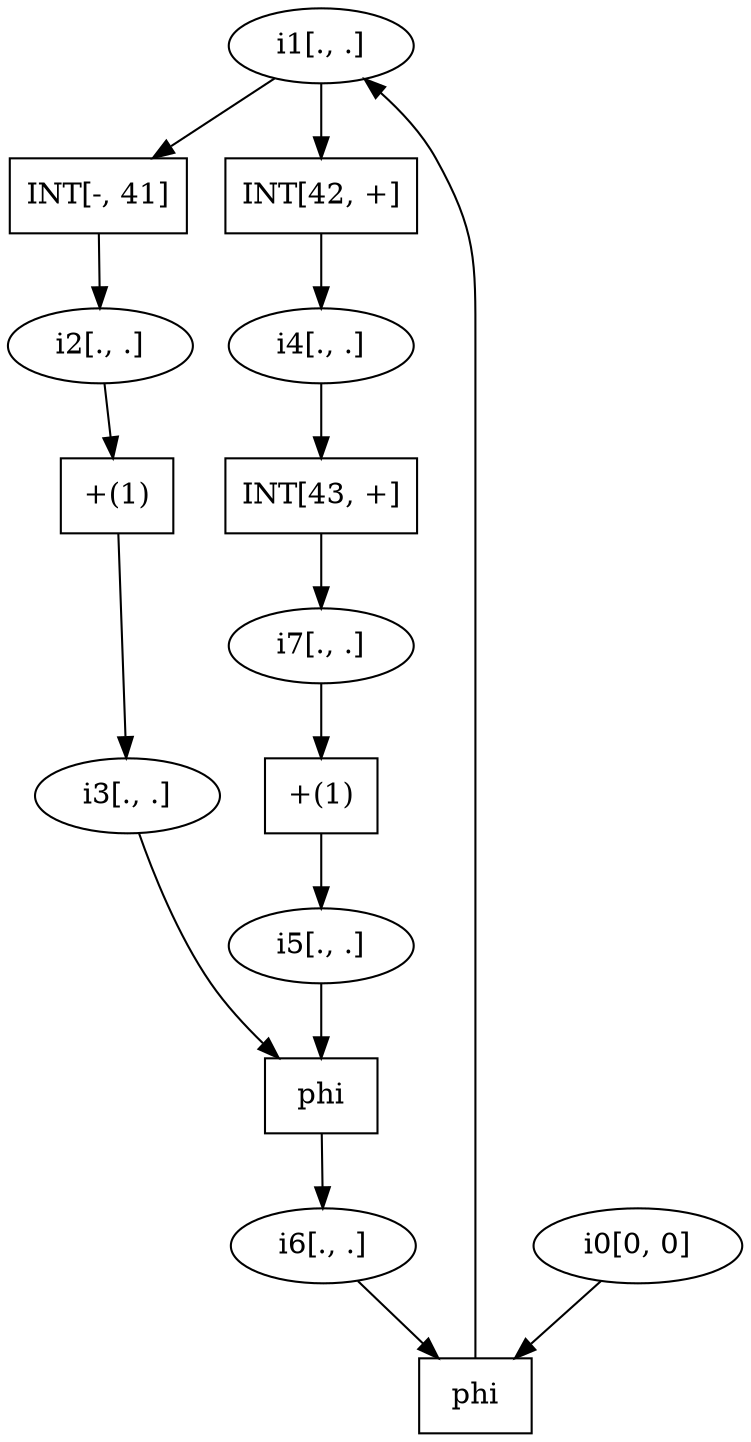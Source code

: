 digraph "First graph" {
  i1 [label=" i1[., .] "]
  i0 [label=" i0[0, 0] "]
  i3 [label=" i3[., .] "]
  i2 [label=" i2[., .] "]
  i5 [label=" i5[., .] "]
  i4 [label=" i4[., .] "]
  i7 [label=" i7[., .] "]
  i6 [label=" i6[., .] "]
  422016 [shape=box,label =" phi "]
  i0 -> 422016
  i6 -> 422016
  422016 -> i1

  422096 [shape=box,label ="INT[-, 41]"]
  i1 -> 422096
  422096 -> i2

  422176 [shape=box,label ="INT[42, +]"]
  i1 -> 422176
  422176 -> i4

  422216 [shape=box,label ="+(1)"]
  i2 -> 422216
  422216 -> i3

  422296 [shape=box,label ="INT[43, +]"]
  i4 -> 422296
  422296 -> i7

  422336 [shape=box,label ="+(1)"]
  i7 -> 422336
  422336 -> i5

  422376 [shape=box,label =" phi "]
  i3 -> 422376
  i5 -> 422376
  422376 -> i6

}
